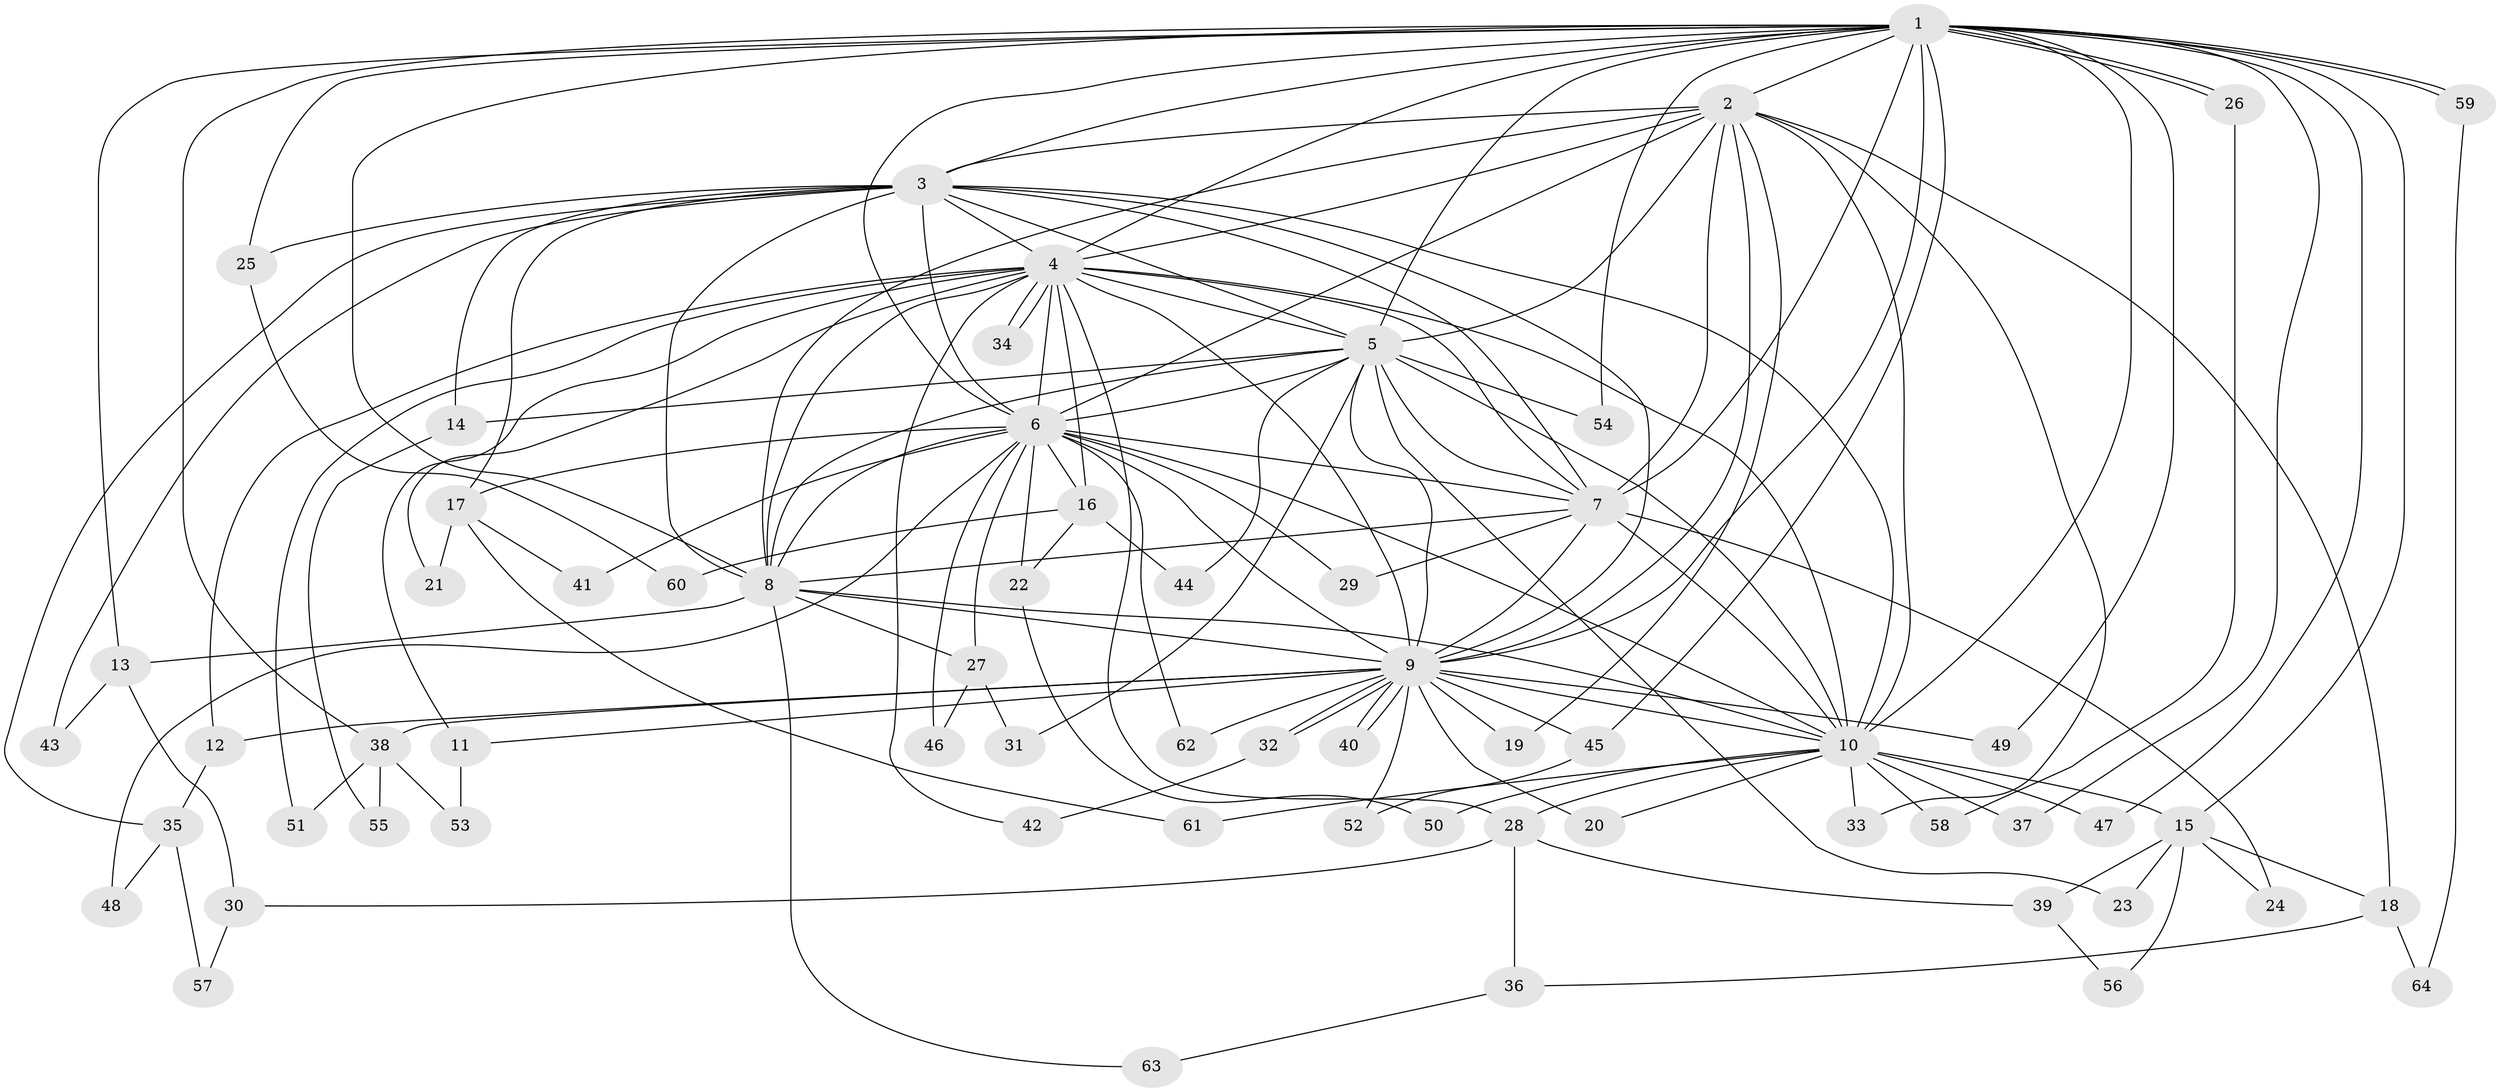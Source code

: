 // coarse degree distribution, {1: 0.7368421052631579, 2: 0.10526315789473684, 12: 0.05263157894736842, 4: 0.05263157894736842, 8: 0.05263157894736842}
// Generated by graph-tools (version 1.1) at 2025/49/03/04/25 21:49:48]
// undirected, 64 vertices, 153 edges
graph export_dot {
graph [start="1"]
  node [color=gray90,style=filled];
  1;
  2;
  3;
  4;
  5;
  6;
  7;
  8;
  9;
  10;
  11;
  12;
  13;
  14;
  15;
  16;
  17;
  18;
  19;
  20;
  21;
  22;
  23;
  24;
  25;
  26;
  27;
  28;
  29;
  30;
  31;
  32;
  33;
  34;
  35;
  36;
  37;
  38;
  39;
  40;
  41;
  42;
  43;
  44;
  45;
  46;
  47;
  48;
  49;
  50;
  51;
  52;
  53;
  54;
  55;
  56;
  57;
  58;
  59;
  60;
  61;
  62;
  63;
  64;
  1 -- 2;
  1 -- 3;
  1 -- 4;
  1 -- 5;
  1 -- 6;
  1 -- 7;
  1 -- 8;
  1 -- 9;
  1 -- 10;
  1 -- 13;
  1 -- 15;
  1 -- 25;
  1 -- 26;
  1 -- 26;
  1 -- 37;
  1 -- 38;
  1 -- 45;
  1 -- 47;
  1 -- 49;
  1 -- 54;
  1 -- 59;
  1 -- 59;
  2 -- 3;
  2 -- 4;
  2 -- 5;
  2 -- 6;
  2 -- 7;
  2 -- 8;
  2 -- 9;
  2 -- 10;
  2 -- 18;
  2 -- 19;
  2 -- 33;
  3 -- 4;
  3 -- 5;
  3 -- 6;
  3 -- 7;
  3 -- 8;
  3 -- 9;
  3 -- 10;
  3 -- 14;
  3 -- 17;
  3 -- 25;
  3 -- 35;
  3 -- 43;
  4 -- 5;
  4 -- 6;
  4 -- 7;
  4 -- 8;
  4 -- 9;
  4 -- 10;
  4 -- 11;
  4 -- 12;
  4 -- 16;
  4 -- 21;
  4 -- 28;
  4 -- 34;
  4 -- 34;
  4 -- 42;
  4 -- 51;
  5 -- 6;
  5 -- 7;
  5 -- 8;
  5 -- 9;
  5 -- 10;
  5 -- 14;
  5 -- 23;
  5 -- 31;
  5 -- 44;
  5 -- 54;
  6 -- 7;
  6 -- 8;
  6 -- 9;
  6 -- 10;
  6 -- 16;
  6 -- 17;
  6 -- 22;
  6 -- 27;
  6 -- 29;
  6 -- 41;
  6 -- 46;
  6 -- 48;
  6 -- 62;
  7 -- 8;
  7 -- 9;
  7 -- 10;
  7 -- 24;
  7 -- 29;
  8 -- 9;
  8 -- 10;
  8 -- 13;
  8 -- 27;
  8 -- 63;
  9 -- 10;
  9 -- 11;
  9 -- 12;
  9 -- 19;
  9 -- 20;
  9 -- 32;
  9 -- 32;
  9 -- 38;
  9 -- 40;
  9 -- 40;
  9 -- 45;
  9 -- 49;
  9 -- 52;
  9 -- 62;
  10 -- 15;
  10 -- 20;
  10 -- 28;
  10 -- 33;
  10 -- 37;
  10 -- 47;
  10 -- 50;
  10 -- 58;
  10 -- 61;
  11 -- 53;
  12 -- 35;
  13 -- 30;
  13 -- 43;
  14 -- 55;
  15 -- 18;
  15 -- 23;
  15 -- 24;
  15 -- 39;
  15 -- 56;
  16 -- 22;
  16 -- 44;
  16 -- 60;
  17 -- 21;
  17 -- 41;
  17 -- 61;
  18 -- 36;
  18 -- 64;
  22 -- 50;
  25 -- 60;
  26 -- 58;
  27 -- 31;
  27 -- 46;
  28 -- 30;
  28 -- 36;
  28 -- 39;
  30 -- 57;
  32 -- 42;
  35 -- 48;
  35 -- 57;
  36 -- 63;
  38 -- 51;
  38 -- 53;
  38 -- 55;
  39 -- 56;
  45 -- 52;
  59 -- 64;
}
